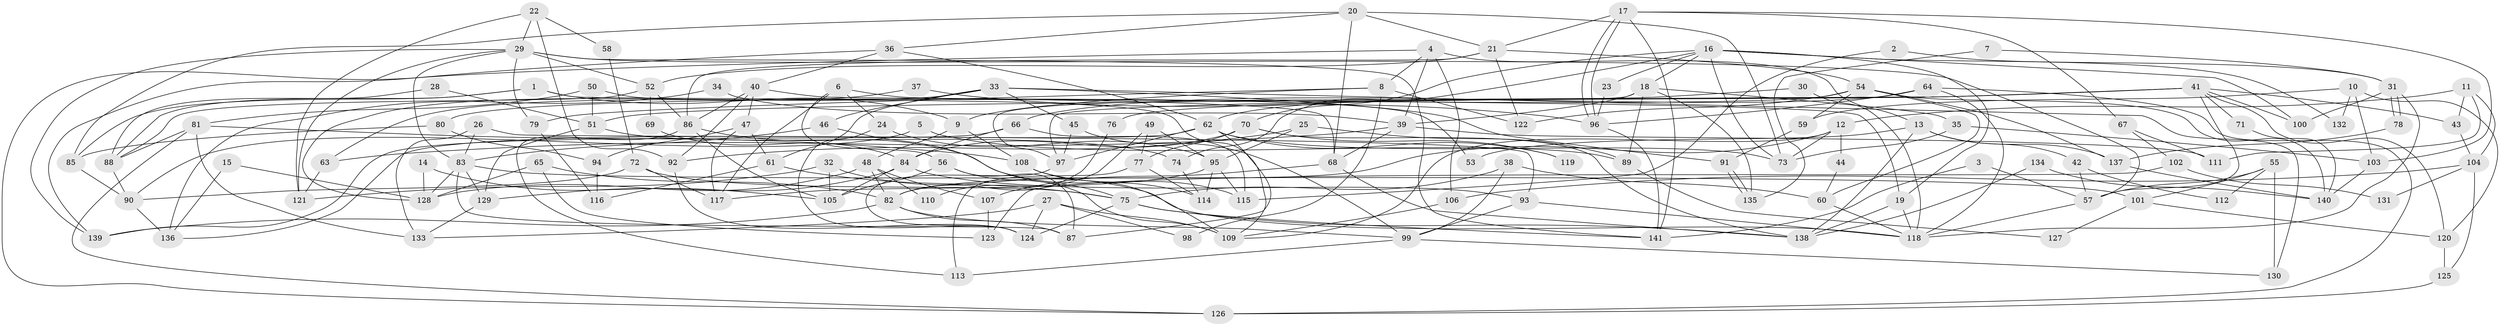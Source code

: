 // coarse degree distribution, {4: 0.14285714285714285, 5: 0.08928571428571429, 2: 0.19642857142857142, 19: 0.017857142857142856, 6: 0.125, 8: 0.125, 18: 0.03571428571428571, 11: 0.05357142857142857, 3: 0.125, 10: 0.017857142857142856, 7: 0.05357142857142857, 9: 0.017857142857142856}
// Generated by graph-tools (version 1.1) at 2025/18/03/04/25 18:18:37]
// undirected, 141 vertices, 282 edges
graph export_dot {
graph [start="1"]
  node [color=gray90,style=filled];
  1;
  2;
  3;
  4;
  5;
  6;
  7;
  8;
  9;
  10;
  11;
  12;
  13;
  14;
  15;
  16;
  17;
  18;
  19;
  20;
  21;
  22;
  23;
  24;
  25;
  26;
  27;
  28;
  29;
  30;
  31;
  32;
  33;
  34;
  35;
  36;
  37;
  38;
  39;
  40;
  41;
  42;
  43;
  44;
  45;
  46;
  47;
  48;
  49;
  50;
  51;
  52;
  53;
  54;
  55;
  56;
  57;
  58;
  59;
  60;
  61;
  62;
  63;
  64;
  65;
  66;
  67;
  68;
  69;
  70;
  71;
  72;
  73;
  74;
  75;
  76;
  77;
  78;
  79;
  80;
  81;
  82;
  83;
  84;
  85;
  86;
  87;
  88;
  89;
  90;
  91;
  92;
  93;
  94;
  95;
  96;
  97;
  98;
  99;
  100;
  101;
  102;
  103;
  104;
  105;
  106;
  107;
  108;
  109;
  110;
  111;
  112;
  113;
  114;
  115;
  116;
  117;
  118;
  119;
  120;
  121;
  122;
  123;
  124;
  125;
  126;
  127;
  128;
  129;
  130;
  131;
  132;
  133;
  134;
  135;
  136;
  137;
  138;
  139;
  140;
  141;
  1 -- 9;
  1 -- 19;
  1 -- 85;
  1 -- 88;
  2 -- 31;
  2 -- 115;
  3 -- 57;
  3 -- 141;
  4 -- 106;
  4 -- 39;
  4 -- 8;
  4 -- 13;
  4 -- 126;
  5 -- 89;
  5 -- 90;
  6 -- 56;
  6 -- 117;
  6 -- 24;
  6 -- 53;
  7 -- 31;
  7 -- 135;
  8 -- 122;
  8 -- 9;
  8 -- 79;
  8 -- 98;
  9 -- 108;
  9 -- 48;
  10 -- 103;
  10 -- 59;
  10 -- 120;
  10 -- 132;
  11 -- 43;
  11 -- 12;
  11 -- 104;
  11 -- 111;
  12 -- 109;
  12 -- 82;
  12 -- 44;
  12 -- 73;
  13 -- 138;
  13 -- 42;
  13 -- 53;
  13 -- 137;
  14 -- 105;
  14 -- 128;
  15 -- 128;
  15 -- 136;
  16 -- 73;
  16 -- 19;
  16 -- 18;
  16 -- 23;
  16 -- 70;
  16 -- 74;
  16 -- 100;
  16 -- 132;
  17 -- 96;
  17 -- 96;
  17 -- 141;
  17 -- 21;
  17 -- 67;
  17 -- 103;
  18 -- 97;
  18 -- 35;
  18 -- 39;
  18 -- 89;
  18 -- 135;
  19 -- 118;
  19 -- 138;
  20 -- 21;
  20 -- 73;
  20 -- 36;
  20 -- 68;
  20 -- 85;
  21 -- 52;
  21 -- 54;
  21 -- 86;
  21 -- 122;
  22 -- 92;
  22 -- 29;
  22 -- 58;
  22 -- 121;
  23 -- 96;
  24 -- 95;
  24 -- 124;
  25 -- 92;
  25 -- 95;
  25 -- 89;
  26 -- 83;
  26 -- 93;
  26 -- 133;
  27 -- 133;
  27 -- 124;
  27 -- 98;
  27 -- 109;
  28 -- 88;
  28 -- 51;
  29 -- 139;
  29 -- 121;
  29 -- 52;
  29 -- 57;
  29 -- 79;
  29 -- 83;
  29 -- 141;
  30 -- 118;
  30 -- 62;
  31 -- 78;
  31 -- 78;
  31 -- 100;
  31 -- 118;
  32 -- 105;
  32 -- 118;
  32 -- 121;
  33 -- 61;
  33 -- 63;
  33 -- 45;
  33 -- 46;
  33 -- 91;
  33 -- 130;
  34 -- 39;
  34 -- 136;
  35 -- 73;
  35 -- 103;
  36 -- 40;
  36 -- 62;
  36 -- 139;
  37 -- 128;
  37 -- 96;
  38 -- 75;
  38 -- 60;
  38 -- 99;
  39 -- 68;
  39 -- 63;
  39 -- 111;
  40 -- 68;
  40 -- 86;
  40 -- 47;
  40 -- 92;
  41 -- 51;
  41 -- 57;
  41 -- 43;
  41 -- 71;
  41 -- 76;
  41 -- 97;
  41 -- 100;
  41 -- 120;
  42 -- 57;
  42 -- 112;
  43 -- 104;
  44 -- 60;
  45 -- 97;
  45 -- 99;
  46 -- 83;
  46 -- 75;
  47 -- 61;
  47 -- 94;
  47 -- 117;
  48 -- 82;
  48 -- 107;
  48 -- 110;
  48 -- 128;
  49 -- 95;
  49 -- 77;
  49 -- 110;
  50 -- 109;
  50 -- 81;
  50 -- 51;
  51 -- 129;
  51 -- 74;
  52 -- 86;
  52 -- 69;
  52 -- 88;
  54 -- 137;
  54 -- 59;
  54 -- 60;
  54 -- 80;
  54 -- 122;
  54 -- 140;
  55 -- 57;
  55 -- 130;
  55 -- 101;
  55 -- 112;
  56 -- 105;
  56 -- 87;
  56 -- 109;
  57 -- 118;
  58 -- 72;
  59 -- 91;
  60 -- 118;
  61 -- 75;
  61 -- 116;
  62 -- 87;
  62 -- 73;
  62 -- 97;
  62 -- 119;
  62 -- 136;
  63 -- 121;
  64 -- 126;
  64 -- 96;
  64 -- 66;
  64 -- 118;
  65 -- 128;
  65 -- 82;
  65 -- 123;
  66 -- 115;
  66 -- 84;
  66 -- 139;
  67 -- 111;
  67 -- 102;
  68 -- 138;
  68 -- 107;
  69 -- 84;
  70 -- 84;
  70 -- 77;
  70 -- 119;
  70 -- 138;
  71 -- 140;
  72 -- 75;
  72 -- 90;
  72 -- 117;
  74 -- 114;
  75 -- 124;
  75 -- 138;
  75 -- 141;
  76 -- 82;
  77 -- 114;
  77 -- 113;
  78 -- 137;
  79 -- 116;
  80 -- 85;
  80 -- 94;
  81 -- 88;
  81 -- 133;
  81 -- 108;
  81 -- 126;
  82 -- 139;
  82 -- 99;
  82 -- 87;
  83 -- 101;
  83 -- 87;
  83 -- 128;
  83 -- 129;
  84 -- 93;
  84 -- 105;
  84 -- 129;
  85 -- 90;
  86 -- 113;
  86 -- 105;
  86 -- 114;
  88 -- 90;
  89 -- 127;
  90 -- 136;
  91 -- 135;
  91 -- 135;
  92 -- 124;
  93 -- 118;
  93 -- 99;
  94 -- 116;
  95 -- 117;
  95 -- 114;
  95 -- 115;
  96 -- 141;
  97 -- 124;
  99 -- 113;
  99 -- 130;
  101 -- 120;
  101 -- 127;
  102 -- 123;
  102 -- 131;
  103 -- 140;
  104 -- 125;
  104 -- 106;
  104 -- 131;
  106 -- 109;
  107 -- 123;
  108 -- 109;
  108 -- 115;
  120 -- 125;
  125 -- 126;
  129 -- 133;
  134 -- 138;
  134 -- 140;
  137 -- 140;
}
